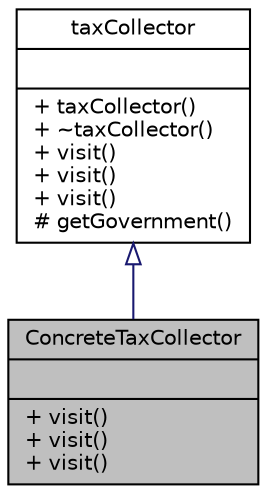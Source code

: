 digraph "ConcreteTaxCollector"
{
 // LATEX_PDF_SIZE
  edge [fontname="Helvetica",fontsize="10",labelfontname="Helvetica",labelfontsize="10"];
  node [fontname="Helvetica",fontsize="10",shape=record];
  Node1 [label="{ConcreteTaxCollector\n||+ visit()\l+ visit()\l+ visit()\l}",height=0.2,width=0.4,color="black", fillcolor="grey75", style="filled", fontcolor="black",tooltip="A concrete implementation of the taxCollector interface, responsible for collecting taxes from variou..."];
  Node2 -> Node1 [dir="back",color="midnightblue",fontsize="10",style="solid",arrowtail="onormal",fontname="Helvetica"];
  Node2 [label="{taxCollector\n||+ taxCollector()\l+ ~taxCollector()\l+ visit()\l+ visit()\l+ visit()\l# getGovernment()\l}",height=0.2,width=0.4,color="black", fillcolor="white", style="filled",URL="$classtaxCollector.html",tooltip="Abstract class representing a tax collector that visits various building types to collect taxes."];
}
